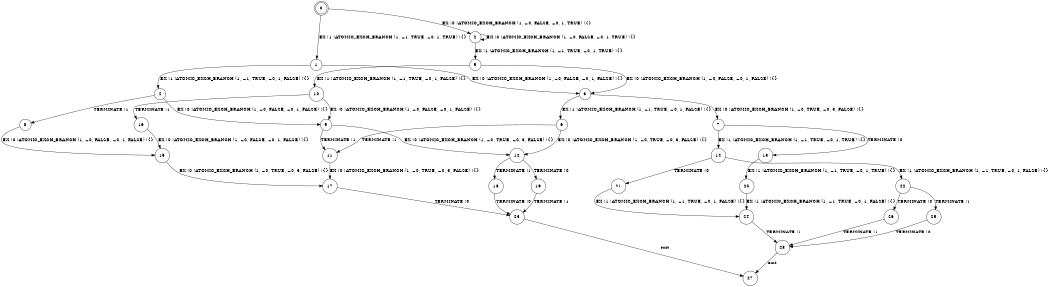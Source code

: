 digraph BCG {
size = "7, 10.5";
center = TRUE;
node [shape = circle];
0 [peripheries = 2];
0 -> 1 [label = "EX !1 !ATOMIC_EXCH_BRANCH (1, +1, TRUE, +0, 1, TRUE) !{}"];
0 -> 2 [label = "EX !0 !ATOMIC_EXCH_BRANCH (1, +0, FALSE, +0, 1, TRUE) !{}"];
1 -> 3 [label = "EX !0 !ATOMIC_EXCH_BRANCH (1, +0, FALSE, +0, 1, FALSE) !{}"];
1 -> 4 [label = "EX !1 !ATOMIC_EXCH_BRANCH (1, +1, TRUE, +0, 1, FALSE) !{}"];
2 -> 5 [label = "EX !1 !ATOMIC_EXCH_BRANCH (1, +1, TRUE, +0, 1, TRUE) !{}"];
2 -> 2 [label = "EX !0 !ATOMIC_EXCH_BRANCH (1, +0, FALSE, +0, 1, TRUE) !{}"];
3 -> 6 [label = "EX !1 !ATOMIC_EXCH_BRANCH (1, +1, TRUE, +0, 1, FALSE) !{}"];
3 -> 7 [label = "EX !0 !ATOMIC_EXCH_BRANCH (1, +0, TRUE, +0, 3, FALSE) !{}"];
4 -> 8 [label = "TERMINATE !1"];
4 -> 9 [label = "EX !0 !ATOMIC_EXCH_BRANCH (1, +0, FALSE, +0, 1, FALSE) !{}"];
5 -> 10 [label = "EX !1 !ATOMIC_EXCH_BRANCH (1, +1, TRUE, +0, 1, FALSE) !{}"];
5 -> 3 [label = "EX !0 !ATOMIC_EXCH_BRANCH (1, +0, FALSE, +0, 1, FALSE) !{}"];
6 -> 11 [label = "TERMINATE !1"];
6 -> 12 [label = "EX !0 !ATOMIC_EXCH_BRANCH (1, +0, TRUE, +0, 3, FALSE) !{}"];
7 -> 13 [label = "TERMINATE !0"];
7 -> 14 [label = "EX !1 !ATOMIC_EXCH_BRANCH (1, +1, TRUE, +0, 1, TRUE) !{}"];
8 -> 15 [label = "EX !0 !ATOMIC_EXCH_BRANCH (1, +0, FALSE, +0, 1, FALSE) !{}"];
9 -> 11 [label = "TERMINATE !1"];
9 -> 12 [label = "EX !0 !ATOMIC_EXCH_BRANCH (1, +0, TRUE, +0, 3, FALSE) !{}"];
10 -> 16 [label = "TERMINATE !1"];
10 -> 9 [label = "EX !0 !ATOMIC_EXCH_BRANCH (1, +0, FALSE, +0, 1, FALSE) !{}"];
11 -> 17 [label = "EX !0 !ATOMIC_EXCH_BRANCH (1, +0, TRUE, +0, 3, FALSE) !{}"];
12 -> 18 [label = "TERMINATE !1"];
12 -> 19 [label = "TERMINATE !0"];
13 -> 20 [label = "EX !1 !ATOMIC_EXCH_BRANCH (1, +1, TRUE, +0, 1, TRUE) !{}"];
14 -> 21 [label = "TERMINATE !0"];
14 -> 22 [label = "EX !1 !ATOMIC_EXCH_BRANCH (1, +1, TRUE, +0, 1, FALSE) !{}"];
15 -> 17 [label = "EX !0 !ATOMIC_EXCH_BRANCH (1, +0, TRUE, +0, 3, FALSE) !{}"];
16 -> 15 [label = "EX !0 !ATOMIC_EXCH_BRANCH (1, +0, FALSE, +0, 1, FALSE) !{}"];
17 -> 23 [label = "TERMINATE !0"];
18 -> 23 [label = "TERMINATE !0"];
19 -> 23 [label = "TERMINATE !1"];
20 -> 24 [label = "EX !1 !ATOMIC_EXCH_BRANCH (1, +1, TRUE, +0, 1, FALSE) !{}"];
21 -> 24 [label = "EX !1 !ATOMIC_EXCH_BRANCH (1, +1, TRUE, +0, 1, FALSE) !{}"];
22 -> 25 [label = "TERMINATE !1"];
22 -> 26 [label = "TERMINATE !0"];
23 -> 27 [label = "exit"];
24 -> 28 [label = "TERMINATE !1"];
25 -> 28 [label = "TERMINATE !0"];
26 -> 28 [label = "TERMINATE !1"];
28 -> 27 [label = "exit"];
}
